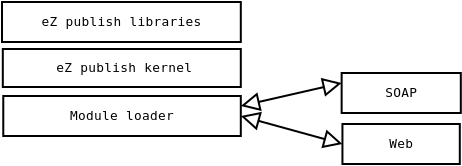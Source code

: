 <?xml version="1.0"?>
<diagram xmlns:dia="http://www.lysator.liu.se/~alla/dia/">
  <diagramdata>
    <attribute name="background">
      <color val="#ffffff"/>
    </attribute>
    <attribute name="paper">
      <composite type="paper">
        <attribute name="name">
          <string>#A4#</string>
        </attribute>
        <attribute name="tmargin">
          <real val="2.82"/>
        </attribute>
        <attribute name="bmargin">
          <real val="2.82"/>
        </attribute>
        <attribute name="lmargin">
          <real val="2.82"/>
        </attribute>
        <attribute name="rmargin">
          <real val="2.82"/>
        </attribute>
        <attribute name="is_portrait">
          <boolean val="true"/>
        </attribute>
        <attribute name="scaling">
          <real val="1"/>
        </attribute>
        <attribute name="fitto">
          <boolean val="false"/>
        </attribute>
      </composite>
    </attribute>
    <attribute name="grid">
      <composite type="grid">
        <attribute name="width_x">
          <real val="1"/>
        </attribute>
        <attribute name="width_y">
          <real val="1"/>
        </attribute>
        <attribute name="visible_x">
          <int val="1"/>
        </attribute>
        <attribute name="visible_y">
          <int val="1"/>
        </attribute>
      </composite>
    </attribute>
    <attribute name="guides">
      <composite type="guides">
        <attribute name="hguides"/>
        <attribute name="vguides"/>
      </composite>
    </attribute>
  </diagramdata>
  <layer name="Background" visible="true">
    <object type="Flowchart - Box" version="0" id="O0">
      <attribute name="obj_pos">
        <point val="1.2,3.3"/>
      </attribute>
      <attribute name="obj_bb">
        <rectangle val="1.15,3.25;13.15,5.25"/>
      </attribute>
      <attribute name="elem_corner">
        <point val="1.2,3.3"/>
      </attribute>
      <attribute name="elem_width">
        <real val="11.9"/>
      </attribute>
      <attribute name="elem_height">
        <real val="1.9"/>
      </attribute>
      <attribute name="show_background">
        <boolean val="true"/>
      </attribute>
      <attribute name="padding">
        <real val="0.5"/>
      </attribute>
      <attribute name="text">
        <composite type="text">
          <attribute name="string">
            <string>#eZ publish kernel#</string>
          </attribute>
          <attribute name="font">
            <font name="Courier"/>
          </attribute>
          <attribute name="height">
            <real val="0.8"/>
          </attribute>
          <attribute name="pos">
            <point val="7.15,4.545"/>
          </attribute>
          <attribute name="color">
            <color val="#000000"/>
          </attribute>
          <attribute name="alignment">
            <enum val="1"/>
          </attribute>
        </composite>
      </attribute>
    </object>
    <object type="Flowchart - Box" version="0" id="O1">
      <attribute name="obj_pos">
        <point val="1.16,0.95"/>
      </attribute>
      <attribute name="obj_bb">
        <rectangle val="1.11,0.9;13.15,3"/>
      </attribute>
      <attribute name="elem_corner">
        <point val="1.16,0.95"/>
      </attribute>
      <attribute name="elem_width">
        <real val="11.94"/>
      </attribute>
      <attribute name="elem_height">
        <real val="2"/>
      </attribute>
      <attribute name="show_background">
        <boolean val="true"/>
      </attribute>
      <attribute name="padding">
        <real val="0.5"/>
      </attribute>
      <attribute name="text">
        <composite type="text">
          <attribute name="string">
            <string>#eZ publish libraries#</string>
          </attribute>
          <attribute name="font">
            <font name="Courier"/>
          </attribute>
          <attribute name="height">
            <real val="0.8"/>
          </attribute>
          <attribute name="pos">
            <point val="7.13,2.245"/>
          </attribute>
          <attribute name="color">
            <color val="#000000"/>
          </attribute>
          <attribute name="alignment">
            <enum val="1"/>
          </attribute>
        </composite>
      </attribute>
    </object>
    <object type="Flowchart - Box" version="0" id="O2">
      <attribute name="obj_pos">
        <point val="1.224,5.65"/>
      </attribute>
      <attribute name="obj_bb">
        <rectangle val="1.174,5.6;13.15,7.7"/>
      </attribute>
      <attribute name="elem_corner">
        <point val="1.224,5.65"/>
      </attribute>
      <attribute name="elem_width">
        <real val="11.876"/>
      </attribute>
      <attribute name="elem_height">
        <real val="2"/>
      </attribute>
      <attribute name="show_background">
        <boolean val="true"/>
      </attribute>
      <attribute name="padding">
        <real val="0.5"/>
      </attribute>
      <attribute name="text">
        <composite type="text">
          <attribute name="string">
            <string>#Module loader#</string>
          </attribute>
          <attribute name="font">
            <font name="Courier"/>
          </attribute>
          <attribute name="height">
            <real val="0.8"/>
          </attribute>
          <attribute name="pos">
            <point val="7.162,6.945"/>
          </attribute>
          <attribute name="color">
            <color val="#000000"/>
          </attribute>
          <attribute name="alignment">
            <enum val="1"/>
          </attribute>
        </composite>
      </attribute>
    </object>
    <object type="Flowchart - Box" version="0" id="O3">
      <attribute name="obj_pos">
        <point val="18.142,4.5"/>
      </attribute>
      <attribute name="obj_bb">
        <rectangle val="18.092,4.45;24.15,6.55"/>
      </attribute>
      <attribute name="elem_corner">
        <point val="18.142,4.5"/>
      </attribute>
      <attribute name="elem_width">
        <real val="5.958"/>
      </attribute>
      <attribute name="elem_height">
        <real val="2"/>
      </attribute>
      <attribute name="show_background">
        <boolean val="true"/>
      </attribute>
      <attribute name="padding">
        <real val="0.5"/>
      </attribute>
      <attribute name="text">
        <composite type="text">
          <attribute name="string">
            <string>#SOAP#</string>
          </attribute>
          <attribute name="font">
            <font name="Courier"/>
          </attribute>
          <attribute name="height">
            <real val="0.8"/>
          </attribute>
          <attribute name="pos">
            <point val="21.121,5.795"/>
          </attribute>
          <attribute name="color">
            <color val="#000000"/>
          </attribute>
          <attribute name="alignment">
            <enum val="1"/>
          </attribute>
        </composite>
      </attribute>
    </object>
    <object type="Flowchart - Box" version="0" id="O4">
      <attribute name="obj_pos">
        <point val="18.182,7.05"/>
      </attribute>
      <attribute name="obj_bb">
        <rectangle val="18.132,7;24.1,9.1"/>
      </attribute>
      <attribute name="elem_corner">
        <point val="18.182,7.05"/>
      </attribute>
      <attribute name="elem_width">
        <real val="5.868"/>
      </attribute>
      <attribute name="elem_height">
        <real val="2"/>
      </attribute>
      <attribute name="show_background">
        <boolean val="true"/>
      </attribute>
      <attribute name="padding">
        <real val="0.5"/>
      </attribute>
      <attribute name="text">
        <composite type="text">
          <attribute name="string">
            <string>#Web#</string>
          </attribute>
          <attribute name="font">
            <font name="Courier"/>
          </attribute>
          <attribute name="height">
            <real val="0.8"/>
          </attribute>
          <attribute name="pos">
            <point val="21.116,8.345"/>
          </attribute>
          <attribute name="color">
            <color val="#000000"/>
          </attribute>
          <attribute name="alignment">
            <enum val="1"/>
          </attribute>
        </composite>
      </attribute>
    </object>
    <object type="Standard - Line" version="0" id="O5">
      <attribute name="obj_pos">
        <point val="13.1,6.15"/>
      </attribute>
      <attribute name="obj_bb">
        <rectangle val="12.25,4.15;18.992,7"/>
      </attribute>
      <attribute name="conn_endpoints">
        <point val="13.1,6.15"/>
        <point val="18.142,5"/>
      </attribute>
      <attribute name="numcp">
        <int val="1"/>
      </attribute>
      <attribute name="line_width">
        <real val="0.1"/>
      </attribute>
      <attribute name="start_arrow">
        <enum val="2"/>
      </attribute>
      <attribute name="start_arrow_length">
        <real val="0.8"/>
      </attribute>
      <attribute name="start_arrow_width">
        <real val="0.8"/>
      </attribute>
      <attribute name="end_arrow">
        <enum val="2"/>
      </attribute>
      <attribute name="end_arrow_length">
        <real val="0.8"/>
      </attribute>
      <attribute name="end_arrow_width">
        <real val="0.8"/>
      </attribute>
      <connections>
        <connection handle="0" to="O2" connection="6"/>
        <connection handle="1" to="O3" connection="5"/>
      </connections>
    </object>
    <object type="Standard - Line" version="0" id="O6">
      <attribute name="obj_pos">
        <point val="13.1,6.65"/>
      </attribute>
      <attribute name="obj_bb">
        <rectangle val="12.25,5.8;19.032,8.9"/>
      </attribute>
      <attribute name="conn_endpoints">
        <point val="13.1,6.65"/>
        <point val="18.182,8.05"/>
      </attribute>
      <attribute name="numcp">
        <int val="1"/>
      </attribute>
      <attribute name="line_width">
        <real val="0.1"/>
      </attribute>
      <attribute name="start_arrow">
        <enum val="2"/>
      </attribute>
      <attribute name="start_arrow_length">
        <real val="0.8"/>
      </attribute>
      <attribute name="start_arrow_width">
        <real val="0.8"/>
      </attribute>
      <attribute name="end_arrow">
        <enum val="2"/>
      </attribute>
      <attribute name="end_arrow_length">
        <real val="0.8"/>
      </attribute>
      <attribute name="end_arrow_width">
        <real val="0.8"/>
      </attribute>
      <connections>
        <connection handle="0" to="O2" connection="8"/>
        <connection handle="1" to="O4" connection="7"/>
      </connections>
    </object>
  </layer>
</diagram>

